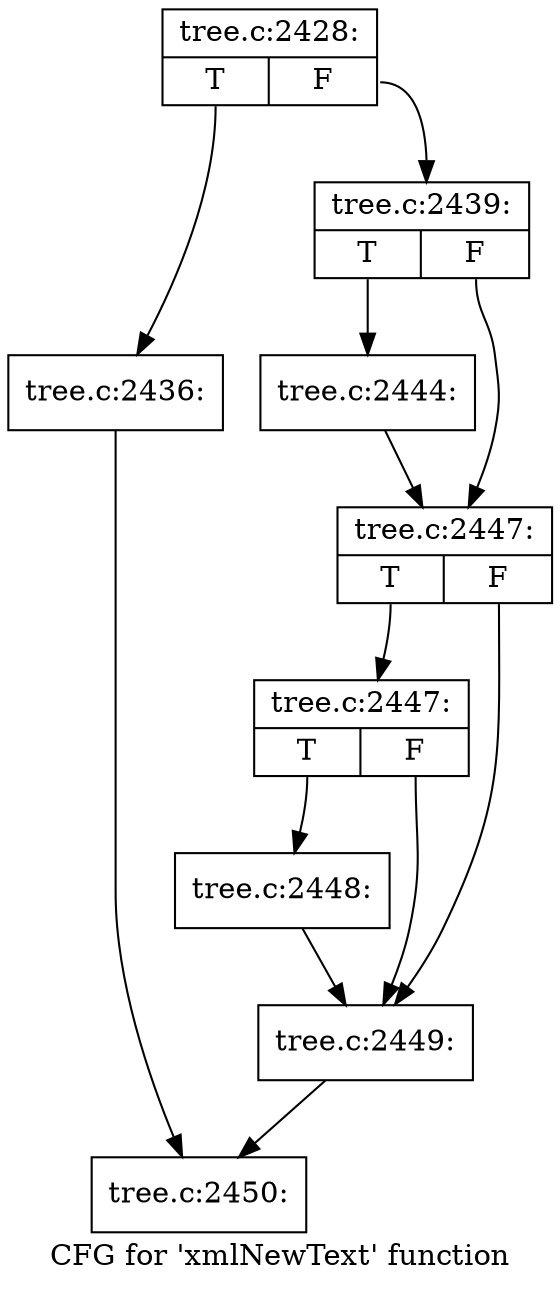 digraph "CFG for 'xmlNewText' function" {
	label="CFG for 'xmlNewText' function";

	Node0x4298960 [shape=record,label="{tree.c:2428:|{<s0>T|<s1>F}}"];
	Node0x4298960:s0 -> Node0x4393c40;
	Node0x4298960:s1 -> Node0x4393c90;
	Node0x4393c40 [shape=record,label="{tree.c:2436:}"];
	Node0x4393c40 -> Node0x4298c90;
	Node0x4393c90 [shape=record,label="{tree.c:2439:|{<s0>T|<s1>F}}"];
	Node0x4393c90:s0 -> Node0x4397bf0;
	Node0x4393c90:s1 -> Node0x4397c40;
	Node0x4397bf0 [shape=record,label="{tree.c:2444:}"];
	Node0x4397bf0 -> Node0x4397c40;
	Node0x4397c40 [shape=record,label="{tree.c:2447:|{<s0>T|<s1>F}}"];
	Node0x4397c40:s0 -> Node0x4398490;
	Node0x4397c40:s1 -> Node0x4398440;
	Node0x4398490 [shape=record,label="{tree.c:2447:|{<s0>T|<s1>F}}"];
	Node0x4398490:s0 -> Node0x43983f0;
	Node0x4398490:s1 -> Node0x4398440;
	Node0x43983f0 [shape=record,label="{tree.c:2448:}"];
	Node0x43983f0 -> Node0x4398440;
	Node0x4398440 [shape=record,label="{tree.c:2449:}"];
	Node0x4398440 -> Node0x4298c90;
	Node0x4298c90 [shape=record,label="{tree.c:2450:}"];
}
